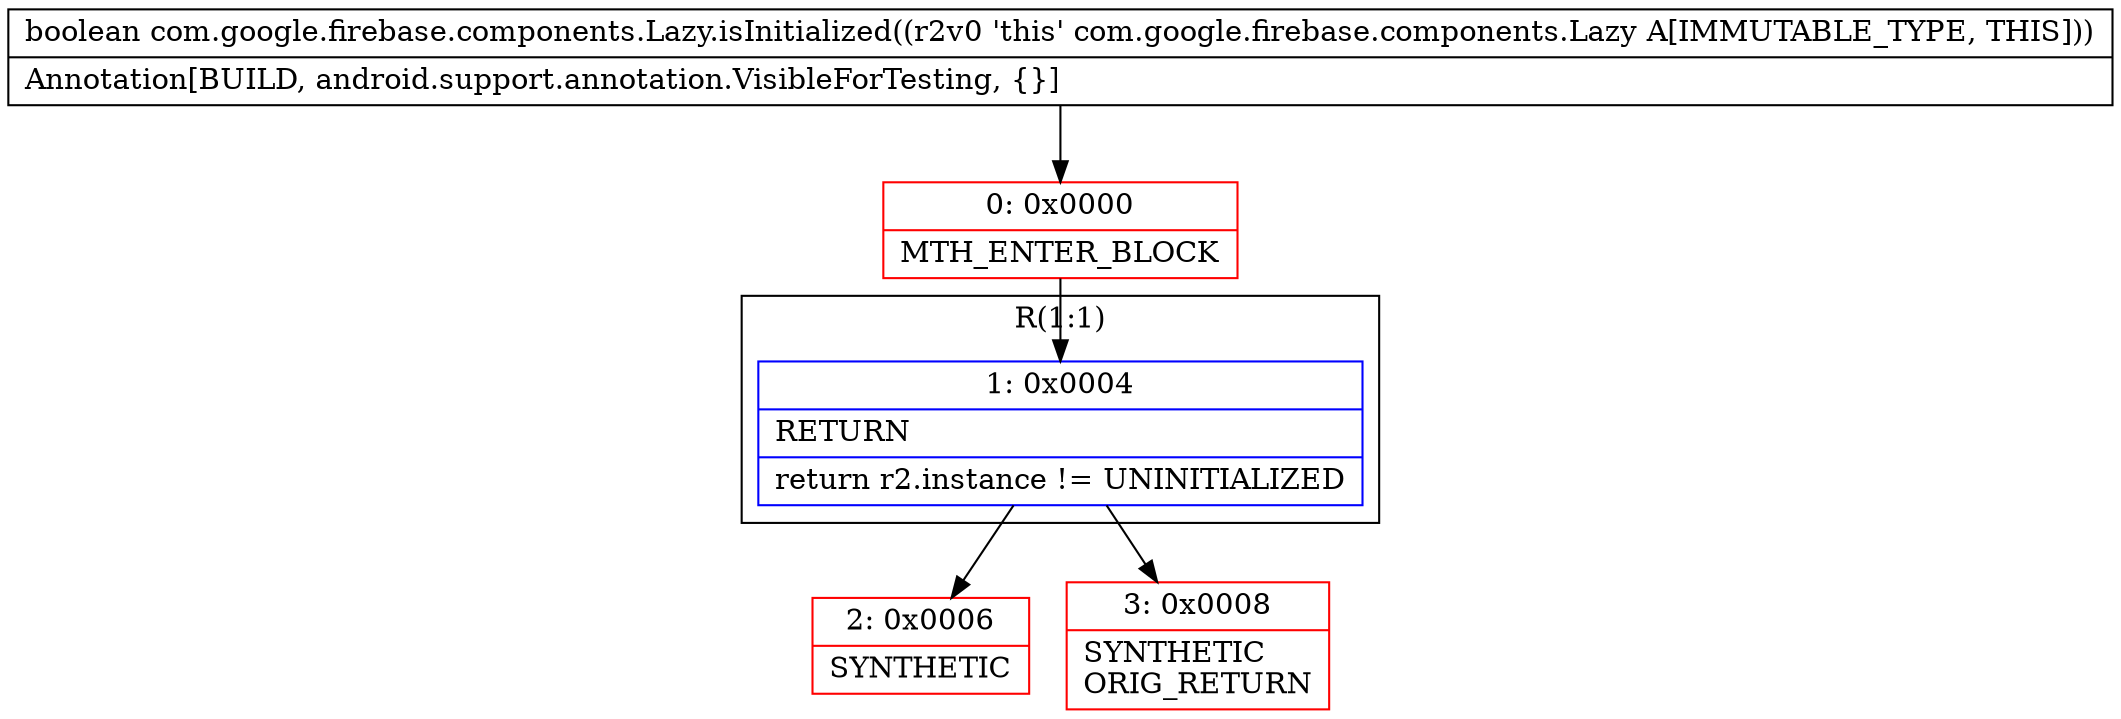 digraph "CFG forcom.google.firebase.components.Lazy.isInitialized()Z" {
subgraph cluster_Region_522328772 {
label = "R(1:1)";
node [shape=record,color=blue];
Node_1 [shape=record,label="{1\:\ 0x0004|RETURN\l|return r2.instance != UNINITIALIZED\l}"];
}
Node_0 [shape=record,color=red,label="{0\:\ 0x0000|MTH_ENTER_BLOCK\l}"];
Node_2 [shape=record,color=red,label="{2\:\ 0x0006|SYNTHETIC\l}"];
Node_3 [shape=record,color=red,label="{3\:\ 0x0008|SYNTHETIC\lORIG_RETURN\l}"];
MethodNode[shape=record,label="{boolean com.google.firebase.components.Lazy.isInitialized((r2v0 'this' com.google.firebase.components.Lazy A[IMMUTABLE_TYPE, THIS]))  | Annotation[BUILD, android.support.annotation.VisibleForTesting, \{\}]\l}"];
MethodNode -> Node_0;
Node_1 -> Node_2;
Node_1 -> Node_3;
Node_0 -> Node_1;
}


